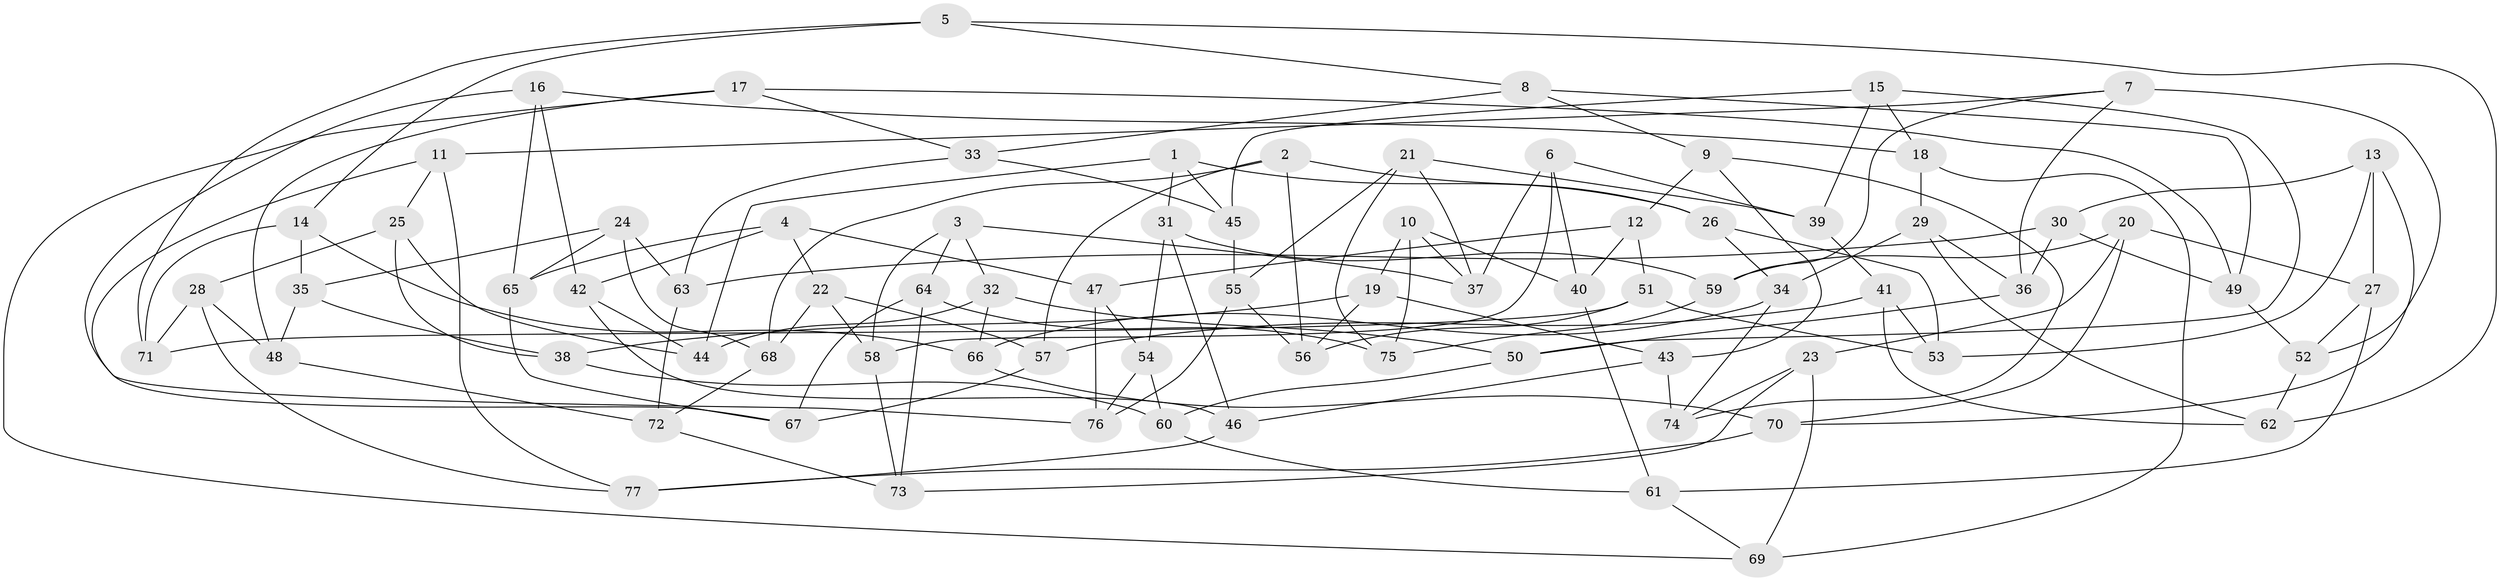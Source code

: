 // coarse degree distribution, {7: 0.2916666666666667, 6: 0.16666666666666666, 5: 0.25, 4: 0.041666666666666664, 3: 0.041666666666666664, 8: 0.20833333333333334}
// Generated by graph-tools (version 1.1) at 2025/38/03/04/25 23:38:19]
// undirected, 77 vertices, 154 edges
graph export_dot {
  node [color=gray90,style=filled];
  1;
  2;
  3;
  4;
  5;
  6;
  7;
  8;
  9;
  10;
  11;
  12;
  13;
  14;
  15;
  16;
  17;
  18;
  19;
  20;
  21;
  22;
  23;
  24;
  25;
  26;
  27;
  28;
  29;
  30;
  31;
  32;
  33;
  34;
  35;
  36;
  37;
  38;
  39;
  40;
  41;
  42;
  43;
  44;
  45;
  46;
  47;
  48;
  49;
  50;
  51;
  52;
  53;
  54;
  55;
  56;
  57;
  58;
  59;
  60;
  61;
  62;
  63;
  64;
  65;
  66;
  67;
  68;
  69;
  70;
  71;
  72;
  73;
  74;
  75;
  76;
  77;
  1 -- 31;
  1 -- 44;
  1 -- 26;
  1 -- 45;
  2 -- 57;
  2 -- 26;
  2 -- 56;
  2 -- 68;
  3 -- 37;
  3 -- 64;
  3 -- 58;
  3 -- 32;
  4 -- 47;
  4 -- 42;
  4 -- 65;
  4 -- 22;
  5 -- 14;
  5 -- 8;
  5 -- 62;
  5 -- 71;
  6 -- 39;
  6 -- 40;
  6 -- 37;
  6 -- 58;
  7 -- 36;
  7 -- 11;
  7 -- 52;
  7 -- 59;
  8 -- 33;
  8 -- 9;
  8 -- 49;
  9 -- 12;
  9 -- 74;
  9 -- 43;
  10 -- 37;
  10 -- 19;
  10 -- 40;
  10 -- 75;
  11 -- 67;
  11 -- 25;
  11 -- 77;
  12 -- 51;
  12 -- 47;
  12 -- 40;
  13 -- 30;
  13 -- 27;
  13 -- 53;
  13 -- 70;
  14 -- 71;
  14 -- 35;
  14 -- 66;
  15 -- 45;
  15 -- 50;
  15 -- 18;
  15 -- 39;
  16 -- 65;
  16 -- 42;
  16 -- 76;
  16 -- 18;
  17 -- 48;
  17 -- 33;
  17 -- 69;
  17 -- 49;
  18 -- 29;
  18 -- 69;
  19 -- 43;
  19 -- 56;
  19 -- 38;
  20 -- 59;
  20 -- 27;
  20 -- 70;
  20 -- 23;
  21 -- 37;
  21 -- 39;
  21 -- 55;
  21 -- 75;
  22 -- 58;
  22 -- 68;
  22 -- 57;
  23 -- 73;
  23 -- 69;
  23 -- 74;
  24 -- 65;
  24 -- 63;
  24 -- 68;
  24 -- 35;
  25 -- 44;
  25 -- 28;
  25 -- 38;
  26 -- 34;
  26 -- 53;
  27 -- 61;
  27 -- 52;
  28 -- 48;
  28 -- 71;
  28 -- 77;
  29 -- 34;
  29 -- 62;
  29 -- 36;
  30 -- 63;
  30 -- 49;
  30 -- 36;
  31 -- 46;
  31 -- 59;
  31 -- 54;
  32 -- 44;
  32 -- 50;
  32 -- 66;
  33 -- 63;
  33 -- 45;
  34 -- 74;
  34 -- 66;
  35 -- 38;
  35 -- 48;
  36 -- 50;
  38 -- 60;
  39 -- 41;
  40 -- 61;
  41 -- 53;
  41 -- 57;
  41 -- 62;
  42 -- 46;
  42 -- 44;
  43 -- 74;
  43 -- 46;
  45 -- 55;
  46 -- 77;
  47 -- 54;
  47 -- 76;
  48 -- 72;
  49 -- 52;
  50 -- 60;
  51 -- 56;
  51 -- 71;
  51 -- 53;
  52 -- 62;
  54 -- 76;
  54 -- 60;
  55 -- 56;
  55 -- 76;
  57 -- 67;
  58 -- 73;
  59 -- 75;
  60 -- 61;
  61 -- 69;
  63 -- 72;
  64 -- 67;
  64 -- 75;
  64 -- 73;
  65 -- 67;
  66 -- 70;
  68 -- 72;
  70 -- 77;
  72 -- 73;
}
